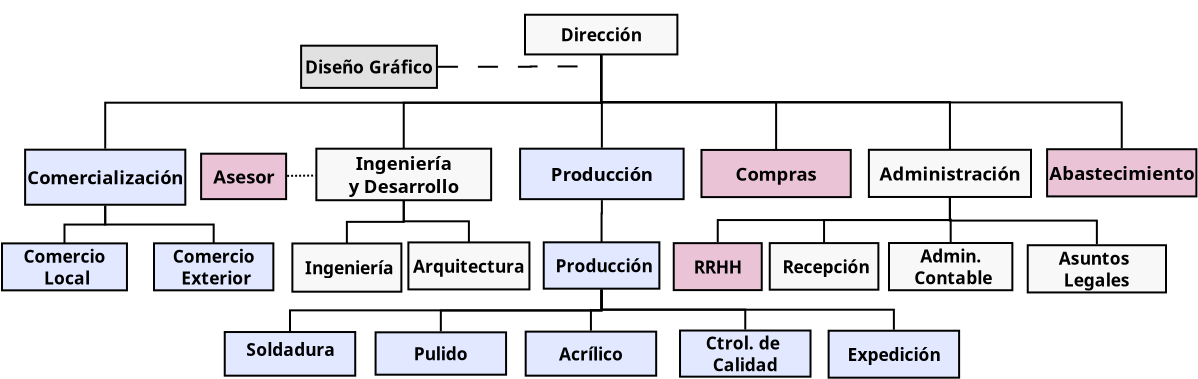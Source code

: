 <?xml version="1.0" encoding="UTF-8"?>
<dia:diagram xmlns:dia="http://www.lysator.liu.se/~alla/dia/">
  <dia:layer name="Fondo" visible="true" active="true">
    <dia:object type="Standard - Box" version="0" id="O0">
      <dia:attribute name="obj_pos">
        <dia:point val="33.4,-28.785"/>
      </dia:attribute>
      <dia:attribute name="obj_bb">
        <dia:rectangle val="33.35,-28.835;41.069,-26.75"/>
      </dia:attribute>
      <dia:attribute name="elem_corner">
        <dia:point val="33.4,-28.785"/>
      </dia:attribute>
      <dia:attribute name="elem_width">
        <dia:real val="7.619"/>
      </dia:attribute>
      <dia:attribute name="elem_height">
        <dia:real val="1.985"/>
      </dia:attribute>
      <dia:attribute name="border_width">
        <dia:real val="0.1"/>
      </dia:attribute>
      <dia:attribute name="inner_color">
        <dia:color val="#f8f8f8"/>
      </dia:attribute>
      <dia:attribute name="show_background">
        <dia:boolean val="true"/>
      </dia:attribute>
    </dia:object>
    <dia:object type="Standard - Text" version="1" id="O1">
      <dia:attribute name="obj_pos">
        <dia:point val="37.209,-27.792"/>
      </dia:attribute>
      <dia:attribute name="obj_bb">
        <dia:rectangle val="37.209,-28.325;37.209,-27.26"/>
      </dia:attribute>
      <dia:attribute name="text">
        <dia:composite type="text">
          <dia:attribute name="string">
            <dia:string>##</dia:string>
          </dia:attribute>
          <dia:attribute name="font">
            <dia:font family="sans" style="80" name="Helvetica-Bold"/>
          </dia:attribute>
          <dia:attribute name="height">
            <dia:real val="1.104"/>
          </dia:attribute>
          <dia:attribute name="pos">
            <dia:point val="37.209,-27.442"/>
          </dia:attribute>
          <dia:attribute name="color">
            <dia:color val="#000000"/>
          </dia:attribute>
          <dia:attribute name="alignment">
            <dia:enum val="1"/>
          </dia:attribute>
        </dia:composite>
      </dia:attribute>
      <dia:attribute name="valign">
        <dia:enum val="2"/>
      </dia:attribute>
      <dia:connections>
        <dia:connection handle="0" to="O0" connection="8"/>
      </dia:connections>
    </dia:object>
    <dia:object type="Standard - Text" version="1" id="O2">
      <dia:attribute name="obj_pos">
        <dia:point val="37.209,-27.792"/>
      </dia:attribute>
      <dia:attribute name="obj_bb">
        <dia:rectangle val="37.209,-28.325;37.209,-27.26"/>
      </dia:attribute>
      <dia:attribute name="text">
        <dia:composite type="text">
          <dia:attribute name="string">
            <dia:string>##</dia:string>
          </dia:attribute>
          <dia:attribute name="font">
            <dia:font family="sans" style="80" name="Helvetica-Bold"/>
          </dia:attribute>
          <dia:attribute name="height">
            <dia:real val="1.104"/>
          </dia:attribute>
          <dia:attribute name="pos">
            <dia:point val="37.209,-27.442"/>
          </dia:attribute>
          <dia:attribute name="color">
            <dia:color val="#000000"/>
          </dia:attribute>
          <dia:attribute name="alignment">
            <dia:enum val="1"/>
          </dia:attribute>
        </dia:composite>
      </dia:attribute>
      <dia:attribute name="valign">
        <dia:enum val="2"/>
      </dia:attribute>
      <dia:connections>
        <dia:connection handle="0" to="O0" connection="8"/>
      </dia:connections>
    </dia:object>
    <dia:object type="Standard - ZigZagLine" version="1" id="O3">
      <dia:attribute name="obj_pos">
        <dia:point val="37.209,-26.8"/>
      </dia:attribute>
      <dia:attribute name="obj_bb">
        <dia:rectangle val="12.361,-26.85;37.259,-22.023"/>
      </dia:attribute>
      <dia:attribute name="orth_points">
        <dia:point val="37.209,-26.8"/>
        <dia:point val="37.209,-24.387"/>
        <dia:point val="12.411,-24.387"/>
        <dia:point val="12.411,-22.073"/>
      </dia:attribute>
      <dia:attribute name="orth_orient">
        <dia:enum val="1"/>
        <dia:enum val="0"/>
        <dia:enum val="1"/>
      </dia:attribute>
      <dia:attribute name="autorouting">
        <dia:boolean val="false"/>
      </dia:attribute>
      <dia:connections>
        <dia:connection handle="0" to="O0" connection="6"/>
        <dia:connection handle="1" to="O64" connection="8"/>
      </dia:connections>
    </dia:object>
    <dia:object type="Standard - ZigZagLine" version="1" id="O4">
      <dia:attribute name="obj_pos">
        <dia:point val="37.209,-26.8"/>
      </dia:attribute>
      <dia:attribute name="obj_bb">
        <dia:rectangle val="27.288,-26.85;37.259,-22.038"/>
      </dia:attribute>
      <dia:attribute name="orth_points">
        <dia:point val="37.209,-26.8"/>
        <dia:point val="37.209,-24.387"/>
        <dia:point val="27.337,-24.387"/>
        <dia:point val="27.337,-22.087"/>
      </dia:attribute>
      <dia:attribute name="orth_orient">
        <dia:enum val="1"/>
        <dia:enum val="0"/>
        <dia:enum val="1"/>
      </dia:attribute>
      <dia:attribute name="autorouting">
        <dia:boolean val="false"/>
      </dia:attribute>
      <dia:connections>
        <dia:connection handle="0" to="O0" connection="6"/>
        <dia:connection handle="1" to="O60" connection="1"/>
      </dia:connections>
    </dia:object>
    <dia:object type="Standard - ZigZagLine" version="1" id="O5">
      <dia:attribute name="obj_pos">
        <dia:point val="37.209,-26.8"/>
      </dia:attribute>
      <dia:attribute name="obj_bb">
        <dia:rectangle val="37.159,-26.85;54.697,-21.983"/>
      </dia:attribute>
      <dia:attribute name="orth_points">
        <dia:point val="37.209,-26.8"/>
        <dia:point val="37.209,-24.416"/>
        <dia:point val="54.647,-24.416"/>
        <dia:point val="54.647,-22.032"/>
      </dia:attribute>
      <dia:attribute name="orth_orient">
        <dia:enum val="1"/>
        <dia:enum val="0"/>
        <dia:enum val="1"/>
      </dia:attribute>
      <dia:attribute name="autorouting">
        <dia:boolean val="true"/>
      </dia:attribute>
      <dia:connections>
        <dia:connection handle="0" to="O0" connection="6"/>
        <dia:connection handle="1" to="O58" connection="1"/>
      </dia:connections>
    </dia:object>
    <dia:object type="Standard - Box" version="0" id="O6">
      <dia:attribute name="obj_pos">
        <dia:point val="45.637,-17.366"/>
      </dia:attribute>
      <dia:attribute name="obj_bb">
        <dia:rectangle val="45.587,-17.416;51.119,-14.988"/>
      </dia:attribute>
      <dia:attribute name="elem_corner">
        <dia:point val="45.637,-17.366"/>
      </dia:attribute>
      <dia:attribute name="elem_width">
        <dia:real val="5.432"/>
      </dia:attribute>
      <dia:attribute name="elem_height">
        <dia:real val="2.329"/>
      </dia:attribute>
      <dia:attribute name="inner_color">
        <dia:color val="#f8f8f8"/>
      </dia:attribute>
      <dia:attribute name="show_background">
        <dia:boolean val="true"/>
      </dia:attribute>
    </dia:object>
    <dia:object type="Standard - Text" version="1" id="O7">
      <dia:attribute name="obj_pos">
        <dia:point val="48.353,-16.202"/>
      </dia:attribute>
      <dia:attribute name="obj_bb">
        <dia:rectangle val="45.979,-16.727;50.727,-15.677"/>
      </dia:attribute>
      <dia:attribute name="text">
        <dia:composite type="text">
          <dia:attribute name="string">
            <dia:string># Recepción#</dia:string>
          </dia:attribute>
          <dia:attribute name="font">
            <dia:font family="sans" style="80" name="Helvetica-Bold"/>
          </dia:attribute>
          <dia:attribute name="height">
            <dia:real val="1.087"/>
          </dia:attribute>
          <dia:attribute name="pos">
            <dia:point val="48.353,-15.857"/>
          </dia:attribute>
          <dia:attribute name="color">
            <dia:color val="#000000"/>
          </dia:attribute>
          <dia:attribute name="alignment">
            <dia:enum val="1"/>
          </dia:attribute>
        </dia:composite>
      </dia:attribute>
      <dia:attribute name="valign">
        <dia:enum val="2"/>
      </dia:attribute>
      <dia:connections>
        <dia:connection handle="0" to="O6" connection="8"/>
      </dia:connections>
    </dia:object>
    <dia:object type="Standard - ZigZagLine" version="1" id="O8">
      <dia:attribute name="obj_pos">
        <dia:point val="54.647,-19.673"/>
      </dia:attribute>
      <dia:attribute name="obj_bb">
        <dia:rectangle val="54.597,-19.723;54.734,-17.372"/>
      </dia:attribute>
      <dia:attribute name="orth_points">
        <dia:point val="54.647,-19.673"/>
        <dia:point val="54.647,-18.547"/>
        <dia:point val="54.684,-18.547"/>
        <dia:point val="54.684,-17.422"/>
      </dia:attribute>
      <dia:attribute name="orth_orient">
        <dia:enum val="1"/>
        <dia:enum val="0"/>
        <dia:enum val="1"/>
      </dia:attribute>
      <dia:attribute name="autorouting">
        <dia:boolean val="true"/>
      </dia:attribute>
      <dia:connections>
        <dia:connection handle="0" to="O58" connection="6"/>
        <dia:connection handle="1" to="O52" connection="8"/>
      </dia:connections>
    </dia:object>
    <dia:object type="Standard - ZigZagLine" version="1" id="O9">
      <dia:attribute name="obj_pos">
        <dia:point val="54.647,-19.673"/>
      </dia:attribute>
      <dia:attribute name="obj_bb">
        <dia:rectangle val="48.303,-19.723;54.697,-17.316"/>
      </dia:attribute>
      <dia:attribute name="orth_points">
        <dia:point val="54.647,-19.673"/>
        <dia:point val="54.647,-18.52"/>
        <dia:point val="48.353,-18.52"/>
        <dia:point val="48.353,-17.366"/>
      </dia:attribute>
      <dia:attribute name="orth_orient">
        <dia:enum val="1"/>
        <dia:enum val="0"/>
        <dia:enum val="1"/>
      </dia:attribute>
      <dia:attribute name="autorouting">
        <dia:boolean val="true"/>
      </dia:attribute>
      <dia:connections>
        <dia:connection handle="0" to="O58" connection="6"/>
        <dia:connection handle="1" to="O6" connection="1"/>
      </dia:connections>
    </dia:object>
    <dia:object type="Standard - ZigZagLine" version="1" id="O10">
      <dia:attribute name="obj_pos">
        <dia:point val="54.647,-19.623"/>
      </dia:attribute>
      <dia:attribute name="obj_bb">
        <dia:rectangle val="42.987,-19.673;54.697,-17.364"/>
      </dia:attribute>
      <dia:attribute name="orth_points">
        <dia:point val="54.647,-19.623"/>
        <dia:point val="54.647,-18.518"/>
        <dia:point val="43.037,-18.518"/>
        <dia:point val="43.037,-17.414"/>
      </dia:attribute>
      <dia:attribute name="orth_orient">
        <dia:enum val="1"/>
        <dia:enum val="0"/>
        <dia:enum val="1"/>
      </dia:attribute>
      <dia:attribute name="autorouting">
        <dia:boolean val="true"/>
      </dia:attribute>
      <dia:connections>
        <dia:connection handle="0" to="O58" connection="8"/>
        <dia:connection handle="1" to="O50" connection="8"/>
      </dia:connections>
    </dia:object>
    <dia:object type="Standard - Box" version="0" id="O11">
      <dia:attribute name="obj_pos">
        <dia:point val="21.769,-17.348"/>
      </dia:attribute>
      <dia:attribute name="obj_bb">
        <dia:rectangle val="21.719,-17.398;27.269,-14.887"/>
      </dia:attribute>
      <dia:attribute name="elem_corner">
        <dia:point val="21.769,-17.348"/>
      </dia:attribute>
      <dia:attribute name="elem_width">
        <dia:real val="5.45"/>
      </dia:attribute>
      <dia:attribute name="elem_height">
        <dia:real val="2.411"/>
      </dia:attribute>
      <dia:attribute name="inner_color">
        <dia:color val="#f8f8f8"/>
      </dia:attribute>
      <dia:attribute name="show_background">
        <dia:boolean val="true"/>
      </dia:attribute>
    </dia:object>
    <dia:object type="Standard - Box" version="0" id="O12">
      <dia:attribute name="obj_pos">
        <dia:point val="34.337,-17.406"/>
      </dia:attribute>
      <dia:attribute name="obj_bb">
        <dia:rectangle val="34.287,-17.456;40.169,-15.037"/>
      </dia:attribute>
      <dia:attribute name="elem_corner">
        <dia:point val="34.337,-17.406"/>
      </dia:attribute>
      <dia:attribute name="elem_width">
        <dia:real val="5.782"/>
      </dia:attribute>
      <dia:attribute name="elem_height">
        <dia:real val="2.318"/>
      </dia:attribute>
      <dia:attribute name="border_width">
        <dia:real val="0.1"/>
      </dia:attribute>
      <dia:attribute name="inner_color">
        <dia:color val="#e1e8ff"/>
      </dia:attribute>
      <dia:attribute name="show_background">
        <dia:boolean val="true"/>
      </dia:attribute>
    </dia:object>
    <dia:object type="Standard - Box" version="0" id="O13">
      <dia:attribute name="obj_pos">
        <dia:point val="27.569,-17.401"/>
      </dia:attribute>
      <dia:attribute name="obj_bb">
        <dia:rectangle val="27.519,-17.451;33.671,-15.001"/>
      </dia:attribute>
      <dia:attribute name="elem_corner">
        <dia:point val="27.569,-17.401"/>
      </dia:attribute>
      <dia:attribute name="elem_width">
        <dia:real val="6.052"/>
      </dia:attribute>
      <dia:attribute name="elem_height">
        <dia:real val="2.35"/>
      </dia:attribute>
      <dia:attribute name="inner_color">
        <dia:color val="#f8f8f8"/>
      </dia:attribute>
      <dia:attribute name="show_background">
        <dia:boolean val="true"/>
      </dia:attribute>
    </dia:object>
    <dia:object type="Standard - ZigZagLine" version="1" id="O14">
      <dia:attribute name="obj_pos">
        <dia:point val="37.243,-19.513"/>
      </dia:attribute>
      <dia:attribute name="obj_bb">
        <dia:rectangle val="37.178,-19.563;37.293,-17.356"/>
      </dia:attribute>
      <dia:attribute name="orth_points">
        <dia:point val="37.243,-19.513"/>
        <dia:point val="37.243,-18.85"/>
        <dia:point val="37.228,-18.85"/>
        <dia:point val="37.228,-17.406"/>
      </dia:attribute>
      <dia:attribute name="orth_orient">
        <dia:enum val="1"/>
        <dia:enum val="0"/>
        <dia:enum val="1"/>
      </dia:attribute>
      <dia:attribute name="autorouting">
        <dia:boolean val="false"/>
      </dia:attribute>
      <dia:connections>
        <dia:connection handle="0" to="O56" connection="8"/>
        <dia:connection handle="1" to="O12" connection="1"/>
      </dia:connections>
    </dia:object>
    <dia:object type="Standard - ZigZagLine" version="1" id="O15">
      <dia:attribute name="obj_pos">
        <dia:point val="27.337,-19.511"/>
      </dia:attribute>
      <dia:attribute name="obj_bb">
        <dia:rectangle val="27.288,-19.561;30.645,-17.351"/>
      </dia:attribute>
      <dia:attribute name="orth_points">
        <dia:point val="27.337,-19.511"/>
        <dia:point val="27.337,-18.456"/>
        <dia:point val="30.595,-18.456"/>
        <dia:point val="30.595,-17.401"/>
      </dia:attribute>
      <dia:attribute name="orth_orient">
        <dia:enum val="1"/>
        <dia:enum val="0"/>
        <dia:enum val="1"/>
      </dia:attribute>
      <dia:attribute name="autorouting">
        <dia:boolean val="true"/>
      </dia:attribute>
      <dia:connections>
        <dia:connection handle="0" to="O60" connection="6"/>
        <dia:connection handle="1" to="O13" connection="1"/>
      </dia:connections>
    </dia:object>
    <dia:object type="Standard - ZigZagLine" version="1" id="O16">
      <dia:attribute name="obj_pos">
        <dia:point val="27.337,-19.511"/>
      </dia:attribute>
      <dia:attribute name="obj_bb">
        <dia:rectangle val="24.444,-19.561;27.387,-17.298"/>
      </dia:attribute>
      <dia:attribute name="orth_points">
        <dia:point val="27.337,-19.511"/>
        <dia:point val="27.337,-18.429"/>
        <dia:point val="24.494,-18.429"/>
        <dia:point val="24.494,-17.348"/>
      </dia:attribute>
      <dia:attribute name="orth_orient">
        <dia:enum val="1"/>
        <dia:enum val="0"/>
        <dia:enum val="1"/>
      </dia:attribute>
      <dia:attribute name="autorouting">
        <dia:boolean val="true"/>
      </dia:attribute>
      <dia:connections>
        <dia:connection handle="0" to="O60" connection="6"/>
        <dia:connection handle="1" to="O11" connection="1"/>
      </dia:connections>
    </dia:object>
    <dia:object type="Standard - Text" version="1" id="O17">
      <dia:attribute name="obj_pos">
        <dia:point val="24.494,-16.143"/>
      </dia:attribute>
      <dia:attribute name="obj_bb">
        <dia:rectangle val="22.096,-16.668;26.891,-15.618"/>
      </dia:attribute>
      <dia:attribute name="text">
        <dia:composite type="text">
          <dia:attribute name="string">
            <dia:string># Ingeniería#</dia:string>
          </dia:attribute>
          <dia:attribute name="font">
            <dia:font family="sans" style="80" name="Helvetica-Bold"/>
          </dia:attribute>
          <dia:attribute name="height">
            <dia:real val="1.087"/>
          </dia:attribute>
          <dia:attribute name="pos">
            <dia:point val="24.494,-15.798"/>
          </dia:attribute>
          <dia:attribute name="color">
            <dia:color val="#000000"/>
          </dia:attribute>
          <dia:attribute name="alignment">
            <dia:enum val="1"/>
          </dia:attribute>
        </dia:composite>
      </dia:attribute>
      <dia:attribute name="valign">
        <dia:enum val="2"/>
      </dia:attribute>
      <dia:connections>
        <dia:connection handle="0" to="O11" connection="8"/>
      </dia:connections>
    </dia:object>
    <dia:object type="Standard - Text" version="1" id="O18">
      <dia:attribute name="obj_pos">
        <dia:point val="37.228,-16.247"/>
      </dia:attribute>
      <dia:attribute name="obj_bb">
        <dia:rectangle val="34.665,-16.772;39.79,-15.722"/>
      </dia:attribute>
      <dia:attribute name="text">
        <dia:composite type="text">
          <dia:attribute name="string">
            <dia:string># Producción#</dia:string>
          </dia:attribute>
          <dia:attribute name="font">
            <dia:font family="sans" style="80" name="Helvetica-Bold"/>
          </dia:attribute>
          <dia:attribute name="height">
            <dia:real val="1.087"/>
          </dia:attribute>
          <dia:attribute name="pos">
            <dia:point val="37.228,-15.902"/>
          </dia:attribute>
          <dia:attribute name="color">
            <dia:color val="#000000"/>
          </dia:attribute>
          <dia:attribute name="alignment">
            <dia:enum val="1"/>
          </dia:attribute>
        </dia:composite>
      </dia:attribute>
      <dia:attribute name="valign">
        <dia:enum val="2"/>
      </dia:attribute>
      <dia:connections>
        <dia:connection handle="0" to="O12" connection="8"/>
      </dia:connections>
    </dia:object>
    <dia:object type="Standard - Text" version="1" id="O19">
      <dia:attribute name="obj_pos">
        <dia:point val="30.595,-16.226"/>
      </dia:attribute>
      <dia:attribute name="obj_bb">
        <dia:rectangle val="27.846,-16.751;33.343,-15.701"/>
      </dia:attribute>
      <dia:attribute name="text">
        <dia:composite type="text">
          <dia:attribute name="string">
            <dia:string>#Arquitectura#</dia:string>
          </dia:attribute>
          <dia:attribute name="font">
            <dia:font family="sans" style="80" name="Helvetica-Bold"/>
          </dia:attribute>
          <dia:attribute name="height">
            <dia:real val="1.087"/>
          </dia:attribute>
          <dia:attribute name="pos">
            <dia:point val="30.595,-15.881"/>
          </dia:attribute>
          <dia:attribute name="color">
            <dia:color val="#000000"/>
          </dia:attribute>
          <dia:attribute name="alignment">
            <dia:enum val="1"/>
          </dia:attribute>
        </dia:composite>
      </dia:attribute>
      <dia:attribute name="valign">
        <dia:enum val="2"/>
      </dia:attribute>
      <dia:connections>
        <dia:connection handle="0" to="O13" connection="8"/>
      </dia:connections>
    </dia:object>
    <dia:object type="Standard - Box" version="0" id="O20">
      <dia:attribute name="obj_pos">
        <dia:point val="22.206,-27.238"/>
      </dia:attribute>
      <dia:attribute name="obj_bb">
        <dia:rectangle val="22.157,-27.288;29.047,-25.078"/>
      </dia:attribute>
      <dia:attribute name="elem_corner">
        <dia:point val="22.206,-27.238"/>
      </dia:attribute>
      <dia:attribute name="elem_width">
        <dia:real val="6.791"/>
      </dia:attribute>
      <dia:attribute name="elem_height">
        <dia:real val="2.11"/>
      </dia:attribute>
      <dia:attribute name="border_width">
        <dia:real val="0.1"/>
      </dia:attribute>
      <dia:attribute name="inner_color">
        <dia:color val="#e1e1e1"/>
      </dia:attribute>
      <dia:attribute name="show_background">
        <dia:boolean val="true"/>
      </dia:attribute>
    </dia:object>
    <dia:object type="Standard - Text" version="1" id="O21">
      <dia:attribute name="obj_pos">
        <dia:point val="37.209,-27.792"/>
      </dia:attribute>
      <dia:attribute name="obj_bb">
        <dia:rectangle val="35.162,-29.404;39.257,-26.181"/>
      </dia:attribute>
      <dia:attribute name="text">
        <dia:composite type="text">
          <dia:attribute name="string">
            <dia:string>#
Dirección
#</dia:string>
          </dia:attribute>
          <dia:attribute name="font">
            <dia:font family="sans" style="80" name="Helvetica-Bold"/>
          </dia:attribute>
          <dia:attribute name="height">
            <dia:real val="1.087"/>
          </dia:attribute>
          <dia:attribute name="pos">
            <dia:point val="37.209,-28.534"/>
          </dia:attribute>
          <dia:attribute name="color">
            <dia:color val="#000000"/>
          </dia:attribute>
          <dia:attribute name="alignment">
            <dia:enum val="1"/>
          </dia:attribute>
        </dia:composite>
      </dia:attribute>
      <dia:attribute name="valign">
        <dia:enum val="2"/>
      </dia:attribute>
      <dia:connections>
        <dia:connection handle="0" to="O0" connection="8"/>
      </dia:connections>
    </dia:object>
    <dia:object type="Standard - Text" version="1" id="O22">
      <dia:attribute name="obj_pos">
        <dia:point val="25.602,-26.183"/>
      </dia:attribute>
      <dia:attribute name="obj_bb">
        <dia:rectangle val="22.414,-26.707;28.789,-25.657"/>
      </dia:attribute>
      <dia:attribute name="text">
        <dia:composite type="text">
          <dia:attribute name="string">
            <dia:string>#Diseño Gráfico#</dia:string>
          </dia:attribute>
          <dia:attribute name="font">
            <dia:font family="sans" style="80" name="Helvetica-Bold"/>
          </dia:attribute>
          <dia:attribute name="height">
            <dia:real val="1.087"/>
          </dia:attribute>
          <dia:attribute name="pos">
            <dia:point val="25.602,-25.837"/>
          </dia:attribute>
          <dia:attribute name="color">
            <dia:color val="#000000"/>
          </dia:attribute>
          <dia:attribute name="alignment">
            <dia:enum val="1"/>
          </dia:attribute>
        </dia:composite>
      </dia:attribute>
      <dia:attribute name="valign">
        <dia:enum val="2"/>
      </dia:attribute>
      <dia:connections>
        <dia:connection handle="0" to="O20" connection="8"/>
      </dia:connections>
    </dia:object>
    <dia:object type="Standard - ZigZagLine" version="1" id="O23">
      <dia:attribute name="obj_pos">
        <dia:point val="29.047,-26.183"/>
      </dia:attribute>
      <dia:attribute name="obj_bb">
        <dia:rectangle val="28.997,-26.25;36.806,-26.133"/>
      </dia:attribute>
      <dia:attribute name="orth_points">
        <dia:point val="29.047,-26.183"/>
        <dia:point val="33.687,-26.183"/>
        <dia:point val="33.687,-26.2"/>
        <dia:point val="36.756,-26.2"/>
      </dia:attribute>
      <dia:attribute name="orth_orient">
        <dia:enum val="0"/>
        <dia:enum val="1"/>
        <dia:enum val="0"/>
      </dia:attribute>
      <dia:attribute name="autorouting">
        <dia:boolean val="false"/>
      </dia:attribute>
      <dia:attribute name="line_style">
        <dia:enum val="1"/>
      </dia:attribute>
      <dia:connections>
        <dia:connection handle="0" to="O20" connection="8"/>
      </dia:connections>
    </dia:object>
    <dia:object type="Standard - Box" version="0" id="O24">
      <dia:attribute name="obj_pos">
        <dia:point val="14.85,-17.355"/>
      </dia:attribute>
      <dia:attribute name="obj_bb">
        <dia:rectangle val="14.8,-17.405;20.869,-14.955"/>
      </dia:attribute>
      <dia:attribute name="elem_corner">
        <dia:point val="14.85,-17.355"/>
      </dia:attribute>
      <dia:attribute name="elem_width">
        <dia:real val="5.968"/>
      </dia:attribute>
      <dia:attribute name="elem_height">
        <dia:real val="2.35"/>
      </dia:attribute>
      <dia:attribute name="border_width">
        <dia:real val="0.1"/>
      </dia:attribute>
      <dia:attribute name="inner_color">
        <dia:color val="#e1e8ff"/>
      </dia:attribute>
      <dia:attribute name="show_background">
        <dia:boolean val="true"/>
      </dia:attribute>
    </dia:object>
    <dia:object type="Standard - Text" version="1" id="O25">
      <dia:attribute name="obj_pos">
        <dia:point val="17.834,-16.18"/>
      </dia:attribute>
      <dia:attribute name="obj_bb">
        <dia:rectangle val="15.783,-17.248;19.886,-15.112"/>
      </dia:attribute>
      <dia:attribute name="text">
        <dia:composite type="text">
          <dia:attribute name="string">
            <dia:string>#Comercio
 Exterior#</dia:string>
          </dia:attribute>
          <dia:attribute name="font">
            <dia:font family="sans" style="80" name="Helvetica-Bold"/>
          </dia:attribute>
          <dia:attribute name="height">
            <dia:real val="1.087"/>
          </dia:attribute>
          <dia:attribute name="pos">
            <dia:point val="17.834,-16.378"/>
          </dia:attribute>
          <dia:attribute name="color">
            <dia:color val="#000000"/>
          </dia:attribute>
          <dia:attribute name="alignment">
            <dia:enum val="1"/>
          </dia:attribute>
        </dia:composite>
      </dia:attribute>
      <dia:attribute name="valign">
        <dia:enum val="2"/>
      </dia:attribute>
      <dia:connections>
        <dia:connection handle="0" to="O24" connection="8"/>
      </dia:connections>
    </dia:object>
    <dia:object type="Standard - ZigZagLine" version="1" id="O26">
      <dia:attribute name="obj_pos">
        <dia:point val="12.411,-19.235"/>
      </dia:attribute>
      <dia:attribute name="obj_bb">
        <dia:rectangle val="12.361,-19.285;17.884,-17.305"/>
      </dia:attribute>
      <dia:attribute name="orth_points">
        <dia:point val="12.411,-19.235"/>
        <dia:point val="12.411,-18.295"/>
        <dia:point val="17.834,-18.295"/>
        <dia:point val="17.834,-17.355"/>
      </dia:attribute>
      <dia:attribute name="orth_orient">
        <dia:enum val="1"/>
        <dia:enum val="0"/>
        <dia:enum val="1"/>
      </dia:attribute>
      <dia:attribute name="autorouting">
        <dia:boolean val="true"/>
      </dia:attribute>
      <dia:connections>
        <dia:connection handle="0" to="O64" connection="8"/>
        <dia:connection handle="1" to="O24" connection="1"/>
      </dia:connections>
    </dia:object>
    <dia:object type="Standard - ZigZagLine" version="1" id="O27">
      <dia:attribute name="obj_pos">
        <dia:point val="12.411,-19.235"/>
      </dia:attribute>
      <dia:attribute name="obj_bb">
        <dia:rectangle val="10.324,-19.285;12.461,-17.302"/>
      </dia:attribute>
      <dia:attribute name="orth_points">
        <dia:point val="12.411,-19.235"/>
        <dia:point val="12.411,-18.294"/>
        <dia:point val="10.374,-18.294"/>
        <dia:point val="10.374,-17.352"/>
      </dia:attribute>
      <dia:attribute name="orth_orient">
        <dia:enum val="1"/>
        <dia:enum val="0"/>
        <dia:enum val="1"/>
      </dia:attribute>
      <dia:attribute name="autorouting">
        <dia:boolean val="true"/>
      </dia:attribute>
      <dia:connections>
        <dia:connection handle="0" to="O64" connection="8"/>
        <dia:connection handle="1" to="O62" connection="1"/>
      </dia:connections>
    </dia:object>
    <dia:object type="Standard - ZigZagLine" version="1" id="O28">
      <dia:attribute name="obj_pos">
        <dia:point val="37.243,-22.138"/>
      </dia:attribute>
      <dia:attribute name="obj_bb">
        <dia:rectangle val="37.159,-26.8;37.293,-22.088"/>
      </dia:attribute>
      <dia:attribute name="orth_points">
        <dia:point val="37.243,-22.138"/>
        <dia:point val="37.243,-24.375"/>
        <dia:point val="37.209,-24.375"/>
        <dia:point val="37.209,-26.75"/>
      </dia:attribute>
      <dia:attribute name="orth_orient">
        <dia:enum val="1"/>
        <dia:enum val="0"/>
        <dia:enum val="1"/>
      </dia:attribute>
      <dia:attribute name="autorouting">
        <dia:boolean val="false"/>
      </dia:attribute>
      <dia:connections>
        <dia:connection handle="0" to="O56" connection="8"/>
        <dia:connection handle="1" to="O0" connection="8"/>
      </dia:connections>
    </dia:object>
    <dia:object type="Standard - Box" version="0" id="O29">
      <dia:attribute name="obj_pos">
        <dia:point val="41.151,-12.995"/>
      </dia:attribute>
      <dia:attribute name="obj_bb">
        <dia:rectangle val="41.102,-13.045;47.727,-10.637"/>
      </dia:attribute>
      <dia:attribute name="elem_corner">
        <dia:point val="41.151,-12.995"/>
      </dia:attribute>
      <dia:attribute name="elem_width">
        <dia:real val="6.525"/>
      </dia:attribute>
      <dia:attribute name="elem_height">
        <dia:real val="2.307"/>
      </dia:attribute>
      <dia:attribute name="border_width">
        <dia:real val="0.1"/>
      </dia:attribute>
      <dia:attribute name="inner_color">
        <dia:color val="#e1e8ff"/>
      </dia:attribute>
      <dia:attribute name="show_background">
        <dia:boolean val="true"/>
      </dia:attribute>
    </dia:object>
    <dia:object type="Standard - Text" version="1" id="O30">
      <dia:attribute name="obj_pos">
        <dia:point val="44.414,-11.841"/>
      </dia:attribute>
      <dia:attribute name="obj_bb">
        <dia:rectangle val="42.43,-12.909;46.398,-10.773"/>
      </dia:attribute>
      <dia:attribute name="text">
        <dia:composite type="text">
          <dia:attribute name="string">
            <dia:string>#Ctrol. de 
Calidad#</dia:string>
          </dia:attribute>
          <dia:attribute name="font">
            <dia:font family="sans" style="80" name="Helvetica-Bold"/>
          </dia:attribute>
          <dia:attribute name="height">
            <dia:real val="1.087"/>
          </dia:attribute>
          <dia:attribute name="pos">
            <dia:point val="44.414,-12.04"/>
          </dia:attribute>
          <dia:attribute name="color">
            <dia:color val="#000000"/>
          </dia:attribute>
          <dia:attribute name="alignment">
            <dia:enum val="1"/>
          </dia:attribute>
        </dia:composite>
      </dia:attribute>
      <dia:attribute name="valign">
        <dia:enum val="2"/>
      </dia:attribute>
      <dia:connections>
        <dia:connection handle="0" to="O29" connection="8"/>
      </dia:connections>
    </dia:object>
    <dia:object type="Standard - Box" version="0" id="O31">
      <dia:attribute name="obj_pos">
        <dia:point val="18.387,-12.92"/>
      </dia:attribute>
      <dia:attribute name="obj_bb">
        <dia:rectangle val="18.337,-12.97;24.962,-10.688"/>
      </dia:attribute>
      <dia:attribute name="elem_corner">
        <dia:point val="18.387,-12.92"/>
      </dia:attribute>
      <dia:attribute name="elem_width">
        <dia:real val="6.525"/>
      </dia:attribute>
      <dia:attribute name="elem_height">
        <dia:real val="2.182"/>
      </dia:attribute>
      <dia:attribute name="border_width">
        <dia:real val="0.1"/>
      </dia:attribute>
      <dia:attribute name="inner_color">
        <dia:color val="#e1e8ff"/>
      </dia:attribute>
      <dia:attribute name="show_background">
        <dia:boolean val="true"/>
      </dia:attribute>
    </dia:object>
    <dia:object type="Standard - Text" version="1" id="O32">
      <dia:attribute name="obj_pos">
        <dia:point val="21.681,-12.065"/>
      </dia:attribute>
      <dia:attribute name="obj_bb">
        <dia:rectangle val="19.471,-12.59;23.891,-11.54"/>
      </dia:attribute>
      <dia:attribute name="text">
        <dia:composite type="text">
          <dia:attribute name="string">
            <dia:string>#Soldadura#</dia:string>
          </dia:attribute>
          <dia:attribute name="font">
            <dia:font family="sans" style="80" name="Helvetica-Bold"/>
          </dia:attribute>
          <dia:attribute name="height">
            <dia:real val="1.087"/>
          </dia:attribute>
          <dia:attribute name="pos">
            <dia:point val="21.681,-11.72"/>
          </dia:attribute>
          <dia:attribute name="color">
            <dia:color val="#000000"/>
          </dia:attribute>
          <dia:attribute name="alignment">
            <dia:enum val="1"/>
          </dia:attribute>
        </dia:composite>
      </dia:attribute>
      <dia:attribute name="valign">
        <dia:enum val="2"/>
      </dia:attribute>
    </dia:object>
    <dia:object type="Standard - Box" version="0" id="O33">
      <dia:attribute name="obj_pos">
        <dia:point val="33.434,-12.94"/>
      </dia:attribute>
      <dia:attribute name="obj_bb">
        <dia:rectangle val="33.384,-12.99;40.009,-10.688"/>
      </dia:attribute>
      <dia:attribute name="elem_corner">
        <dia:point val="33.434,-12.94"/>
      </dia:attribute>
      <dia:attribute name="elem_width">
        <dia:real val="6.525"/>
      </dia:attribute>
      <dia:attribute name="elem_height">
        <dia:real val="2.202"/>
      </dia:attribute>
      <dia:attribute name="border_width">
        <dia:real val="0.1"/>
      </dia:attribute>
      <dia:attribute name="inner_color">
        <dia:color val="#e1e8ff"/>
      </dia:attribute>
      <dia:attribute name="show_background">
        <dia:boolean val="true"/>
      </dia:attribute>
    </dia:object>
    <dia:object type="Standard - Text" version="1" id="O34">
      <dia:attribute name="obj_pos">
        <dia:point val="36.697,-11.839"/>
      </dia:attribute>
      <dia:attribute name="obj_bb">
        <dia:rectangle val="35.088,-12.364;38.305,-11.314"/>
      </dia:attribute>
      <dia:attribute name="text">
        <dia:composite type="text">
          <dia:attribute name="string">
            <dia:string>#Acrílico#</dia:string>
          </dia:attribute>
          <dia:attribute name="font">
            <dia:font family="sans" style="80" name="Helvetica-Bold"/>
          </dia:attribute>
          <dia:attribute name="height">
            <dia:real val="1.087"/>
          </dia:attribute>
          <dia:attribute name="pos">
            <dia:point val="36.697,-11.494"/>
          </dia:attribute>
          <dia:attribute name="color">
            <dia:color val="#000000"/>
          </dia:attribute>
          <dia:attribute name="alignment">
            <dia:enum val="1"/>
          </dia:attribute>
        </dia:composite>
      </dia:attribute>
      <dia:attribute name="valign">
        <dia:enum val="2"/>
      </dia:attribute>
      <dia:connections>
        <dia:connection handle="0" to="O33" connection="8"/>
      </dia:connections>
    </dia:object>
    <dia:object type="Standard - Box" version="0" id="O35">
      <dia:attribute name="obj_pos">
        <dia:point val="48.581,-12.985"/>
      </dia:attribute>
      <dia:attribute name="obj_bb">
        <dia:rectangle val="48.532,-13.035;55.157,-10.588"/>
      </dia:attribute>
      <dia:attribute name="elem_corner">
        <dia:point val="48.581,-12.985"/>
      </dia:attribute>
      <dia:attribute name="elem_width">
        <dia:real val="6.525"/>
      </dia:attribute>
      <dia:attribute name="elem_height">
        <dia:real val="2.347"/>
      </dia:attribute>
      <dia:attribute name="border_width">
        <dia:real val="0.1"/>
      </dia:attribute>
      <dia:attribute name="inner_color">
        <dia:color val="#e1e8ff"/>
      </dia:attribute>
      <dia:attribute name="show_background">
        <dia:boolean val="true"/>
      </dia:attribute>
    </dia:object>
    <dia:object type="Standard - Text" version="1" id="O36">
      <dia:attribute name="obj_pos">
        <dia:point val="51.844,-11.811"/>
      </dia:attribute>
      <dia:attribute name="obj_bb">
        <dia:rectangle val="49.468,-12.336;54.22,-11.286"/>
      </dia:attribute>
      <dia:attribute name="text">
        <dia:composite type="text">
          <dia:attribute name="string">
            <dia:string>#Expedición#</dia:string>
          </dia:attribute>
          <dia:attribute name="font">
            <dia:font family="sans" style="80" name="Helvetica-Bold"/>
          </dia:attribute>
          <dia:attribute name="height">
            <dia:real val="1.087"/>
          </dia:attribute>
          <dia:attribute name="pos">
            <dia:point val="51.844,-11.466"/>
          </dia:attribute>
          <dia:attribute name="color">
            <dia:color val="#000000"/>
          </dia:attribute>
          <dia:attribute name="alignment">
            <dia:enum val="1"/>
          </dia:attribute>
        </dia:composite>
      </dia:attribute>
      <dia:attribute name="valign">
        <dia:enum val="2"/>
      </dia:attribute>
      <dia:connections>
        <dia:connection handle="0" to="O35" connection="8"/>
      </dia:connections>
    </dia:object>
    <dia:object type="Standard - Box" version="0" id="O37">
      <dia:attribute name="obj_pos">
        <dia:point val="25.929,-12.905"/>
      </dia:attribute>
      <dia:attribute name="obj_bb">
        <dia:rectangle val="25.879,-12.955;32.504,-10.738"/>
      </dia:attribute>
      <dia:attribute name="elem_corner">
        <dia:point val="25.929,-12.905"/>
      </dia:attribute>
      <dia:attribute name="elem_width">
        <dia:real val="6.525"/>
      </dia:attribute>
      <dia:attribute name="elem_height">
        <dia:real val="2.118"/>
      </dia:attribute>
      <dia:attribute name="border_width">
        <dia:real val="0.1"/>
      </dia:attribute>
      <dia:attribute name="inner_color">
        <dia:color val="#e1e8ff"/>
      </dia:attribute>
      <dia:attribute name="show_background">
        <dia:boolean val="true"/>
      </dia:attribute>
    </dia:object>
    <dia:object type="Standard - Text" version="1" id="O38">
      <dia:attribute name="obj_pos">
        <dia:point val="29.192,-11.846"/>
      </dia:attribute>
      <dia:attribute name="obj_bb">
        <dia:rectangle val="27.822,-12.371;30.561,-11.321"/>
      </dia:attribute>
      <dia:attribute name="text">
        <dia:composite type="text">
          <dia:attribute name="string">
            <dia:string>#Pulido#</dia:string>
          </dia:attribute>
          <dia:attribute name="font">
            <dia:font family="sans" style="80" name="Helvetica-Bold"/>
          </dia:attribute>
          <dia:attribute name="height">
            <dia:real val="1.087"/>
          </dia:attribute>
          <dia:attribute name="pos">
            <dia:point val="29.192,-11.501"/>
          </dia:attribute>
          <dia:attribute name="color">
            <dia:color val="#000000"/>
          </dia:attribute>
          <dia:attribute name="alignment">
            <dia:enum val="1"/>
          </dia:attribute>
        </dia:composite>
      </dia:attribute>
      <dia:attribute name="valign">
        <dia:enum val="2"/>
      </dia:attribute>
      <dia:connections>
        <dia:connection handle="0" to="O37" connection="8"/>
      </dia:connections>
    </dia:object>
    <dia:object type="Standard - ZigZagLine" version="1" id="O39">
      <dia:attribute name="obj_pos">
        <dia:point val="36.697,-12.99"/>
      </dia:attribute>
      <dia:attribute name="obj_bb">
        <dia:rectangle val="36.647,-15.087;37.278,-12.94"/>
      </dia:attribute>
      <dia:attribute name="orth_points">
        <dia:point val="36.697,-12.99"/>
        <dia:point val="36.697,-14.014"/>
        <dia:point val="37.228,-14.014"/>
        <dia:point val="37.228,-15.037"/>
      </dia:attribute>
      <dia:attribute name="orth_orient">
        <dia:enum val="1"/>
        <dia:enum val="0"/>
        <dia:enum val="1"/>
      </dia:attribute>
      <dia:attribute name="autorouting">
        <dia:boolean val="true"/>
      </dia:attribute>
      <dia:connections>
        <dia:connection handle="0" to="O33" connection="8"/>
        <dia:connection handle="1" to="O12" connection="8"/>
      </dia:connections>
    </dia:object>
    <dia:object type="Standard - ZigZagLine" version="1" id="O40">
      <dia:attribute name="obj_pos">
        <dia:point val="29.192,-12.955"/>
      </dia:attribute>
      <dia:attribute name="obj_bb">
        <dia:rectangle val="29.142,-15.087;37.278,-12.905"/>
      </dia:attribute>
      <dia:attribute name="orth_points">
        <dia:point val="29.192,-12.955"/>
        <dia:point val="29.192,-13.996"/>
        <dia:point val="37.228,-13.996"/>
        <dia:point val="37.228,-15.037"/>
      </dia:attribute>
      <dia:attribute name="orth_orient">
        <dia:enum val="1"/>
        <dia:enum val="0"/>
        <dia:enum val="1"/>
      </dia:attribute>
      <dia:attribute name="autorouting">
        <dia:boolean val="true"/>
      </dia:attribute>
      <dia:connections>
        <dia:connection handle="0" to="O37" connection="8"/>
        <dia:connection handle="1" to="O12" connection="8"/>
      </dia:connections>
    </dia:object>
    <dia:object type="Standard - ZigZagLine" version="1" id="O41">
      <dia:attribute name="obj_pos">
        <dia:point val="21.649,-12.97"/>
      </dia:attribute>
      <dia:attribute name="obj_bb">
        <dia:rectangle val="21.599,-15.087;37.278,-12.92"/>
      </dia:attribute>
      <dia:attribute name="orth_points">
        <dia:point val="21.649,-12.97"/>
        <dia:point val="21.649,-14.004"/>
        <dia:point val="37.228,-14.004"/>
        <dia:point val="37.228,-15.037"/>
      </dia:attribute>
      <dia:attribute name="orth_orient">
        <dia:enum val="1"/>
        <dia:enum val="0"/>
        <dia:enum val="1"/>
      </dia:attribute>
      <dia:attribute name="autorouting">
        <dia:boolean val="true"/>
      </dia:attribute>
      <dia:connections>
        <dia:connection handle="0" to="O31" connection="8"/>
        <dia:connection handle="1" to="O12" connection="8"/>
      </dia:connections>
    </dia:object>
    <dia:object type="Standard - ZigZagLine" version="1" id="O42">
      <dia:attribute name="obj_pos">
        <dia:point val="44.414,-13.045"/>
      </dia:attribute>
      <dia:attribute name="obj_bb">
        <dia:rectangle val="37.178,-15.087;44.464,-12.995"/>
      </dia:attribute>
      <dia:attribute name="orth_points">
        <dia:point val="44.414,-13.045"/>
        <dia:point val="44.414,-14.041"/>
        <dia:point val="37.228,-14.041"/>
        <dia:point val="37.228,-15.037"/>
      </dia:attribute>
      <dia:attribute name="orth_orient">
        <dia:enum val="1"/>
        <dia:enum val="0"/>
        <dia:enum val="1"/>
      </dia:attribute>
      <dia:attribute name="autorouting">
        <dia:boolean val="true"/>
      </dia:attribute>
      <dia:connections>
        <dia:connection handle="0" to="O29" connection="8"/>
        <dia:connection handle="1" to="O12" connection="8"/>
      </dia:connections>
    </dia:object>
    <dia:object type="Standard - ZigZagLine" version="1" id="O43">
      <dia:attribute name="obj_pos">
        <dia:point val="51.844,-13.035"/>
      </dia:attribute>
      <dia:attribute name="obj_bb">
        <dia:rectangle val="37.178,-15.087;51.894,-12.985"/>
      </dia:attribute>
      <dia:attribute name="orth_points">
        <dia:point val="51.844,-13.035"/>
        <dia:point val="51.844,-14.036"/>
        <dia:point val="37.228,-14.036"/>
        <dia:point val="37.228,-15.037"/>
      </dia:attribute>
      <dia:attribute name="orth_orient">
        <dia:enum val="1"/>
        <dia:enum val="0"/>
        <dia:enum val="1"/>
      </dia:attribute>
      <dia:attribute name="autorouting">
        <dia:boolean val="true"/>
      </dia:attribute>
      <dia:connections>
        <dia:connection handle="0" to="O35" connection="8"/>
        <dia:connection handle="1" to="O12" connection="8"/>
      </dia:connections>
    </dia:object>
    <dia:object type="Standard - Box" version="0" id="O44">
      <dia:attribute name="obj_pos">
        <dia:point val="17.206,-21.837"/>
      </dia:attribute>
      <dia:attribute name="obj_bb">
        <dia:rectangle val="17.157,-21.887;21.506,-19.516"/>
      </dia:attribute>
      <dia:attribute name="elem_corner">
        <dia:point val="17.206,-21.837"/>
      </dia:attribute>
      <dia:attribute name="elem_width">
        <dia:real val="4.25"/>
      </dia:attribute>
      <dia:attribute name="elem_height">
        <dia:real val="2.272"/>
      </dia:attribute>
      <dia:attribute name="border_width">
        <dia:real val="0.1"/>
      </dia:attribute>
      <dia:attribute name="inner_color">
        <dia:color val="#eac4d6"/>
      </dia:attribute>
      <dia:attribute name="show_background">
        <dia:boolean val="true"/>
      </dia:attribute>
    </dia:object>
    <dia:object type="Standard - Text" version="1" id="O45">
      <dia:attribute name="obj_pos">
        <dia:point val="19.331,-20.702"/>
      </dia:attribute>
      <dia:attribute name="obj_bb">
        <dia:rectangle val="17.785,-21.257;20.878,-20.147"/>
      </dia:attribute>
      <dia:attribute name="text">
        <dia:composite type="text">
          <dia:attribute name="string">
            <dia:string>#Asesor#</dia:string>
          </dia:attribute>
          <dia:attribute name="font">
            <dia:font family="sans" style="80" name="Helvetica-Bold"/>
          </dia:attribute>
          <dia:attribute name="height">
            <dia:real val="1.15"/>
          </dia:attribute>
          <dia:attribute name="pos">
            <dia:point val="19.331,-20.337"/>
          </dia:attribute>
          <dia:attribute name="color">
            <dia:color val="#000000"/>
          </dia:attribute>
          <dia:attribute name="alignment">
            <dia:enum val="1"/>
          </dia:attribute>
        </dia:composite>
      </dia:attribute>
      <dia:attribute name="valign">
        <dia:enum val="2"/>
      </dia:attribute>
      <dia:connections>
        <dia:connection handle="0" to="O44" connection="8"/>
      </dia:connections>
    </dia:object>
    <dia:object type="Standard - Box" version="0" id="O46">
      <dia:attribute name="obj_pos">
        <dia:point val="42.224,-22.025"/>
      </dia:attribute>
      <dia:attribute name="obj_bb">
        <dia:rectangle val="42.173,-22.075;49.737,-19.616"/>
      </dia:attribute>
      <dia:attribute name="elem_corner">
        <dia:point val="42.224,-22.025"/>
      </dia:attribute>
      <dia:attribute name="elem_width">
        <dia:real val="7.464"/>
      </dia:attribute>
      <dia:attribute name="elem_height">
        <dia:real val="2.359"/>
      </dia:attribute>
      <dia:attribute name="border_width">
        <dia:real val="0.1"/>
      </dia:attribute>
      <dia:attribute name="inner_color">
        <dia:color val="#eac4d6"/>
      </dia:attribute>
      <dia:attribute name="show_background">
        <dia:boolean val="true"/>
      </dia:attribute>
    </dia:object>
    <dia:object type="Standard - Text" version="1" id="O47">
      <dia:attribute name="obj_pos">
        <dia:point val="45.955,-20.845"/>
      </dia:attribute>
      <dia:attribute name="obj_bb">
        <dia:rectangle val="43.924,-21.4;47.986,-20.29"/>
      </dia:attribute>
      <dia:attribute name="text">
        <dia:composite type="text">
          <dia:attribute name="string">
            <dia:string>#Compras#</dia:string>
          </dia:attribute>
          <dia:attribute name="font">
            <dia:font family="sans" style="80" name="Helvetica-Bold"/>
          </dia:attribute>
          <dia:attribute name="height">
            <dia:real val="1.15"/>
          </dia:attribute>
          <dia:attribute name="pos">
            <dia:point val="45.955,-20.48"/>
          </dia:attribute>
          <dia:attribute name="color">
            <dia:color val="#000000"/>
          </dia:attribute>
          <dia:attribute name="alignment">
            <dia:enum val="1"/>
          </dia:attribute>
        </dia:composite>
      </dia:attribute>
      <dia:attribute name="valign">
        <dia:enum val="2"/>
      </dia:attribute>
      <dia:connections>
        <dia:connection handle="0" to="O46" connection="8"/>
      </dia:connections>
    </dia:object>
    <dia:object type="Standard - ZigZagLine" version="1" id="O48">
      <dia:attribute name="obj_pos">
        <dia:point val="37.209,-26.8"/>
      </dia:attribute>
      <dia:attribute name="obj_bb">
        <dia:rectangle val="37.159,-26.85;46.005,-21.975"/>
      </dia:attribute>
      <dia:attribute name="orth_points">
        <dia:point val="37.209,-26.8"/>
        <dia:point val="37.209,-24.412"/>
        <dia:point val="45.955,-24.412"/>
        <dia:point val="45.955,-22.025"/>
      </dia:attribute>
      <dia:attribute name="orth_orient">
        <dia:enum val="1"/>
        <dia:enum val="0"/>
        <dia:enum val="1"/>
      </dia:attribute>
      <dia:attribute name="autorouting">
        <dia:boolean val="true"/>
      </dia:attribute>
      <dia:connections>
        <dia:connection handle="0" to="O0" connection="6"/>
        <dia:connection handle="1" to="O46" connection="1"/>
      </dia:connections>
    </dia:object>
    <dia:object type="Standard - ZigZagLine" version="1" id="O49">
      <dia:attribute name="obj_pos">
        <dia:point val="54.647,-19.673"/>
      </dia:attribute>
      <dia:attribute name="obj_bb">
        <dia:rectangle val="54.597,-19.723;62.044,-17.26"/>
      </dia:attribute>
      <dia:attribute name="orth_points">
        <dia:point val="54.647,-19.673"/>
        <dia:point val="54.647,-18.492"/>
        <dia:point val="61.993,-18.492"/>
        <dia:point val="61.993,-17.31"/>
      </dia:attribute>
      <dia:attribute name="orth_orient">
        <dia:enum val="1"/>
        <dia:enum val="0"/>
        <dia:enum val="1"/>
      </dia:attribute>
      <dia:attribute name="autorouting">
        <dia:boolean val="true"/>
      </dia:attribute>
      <dia:connections>
        <dia:connection handle="0" to="O58" connection="6"/>
        <dia:connection handle="1" to="O54" connection="8"/>
      </dia:connections>
    </dia:object>
    <dia:object type="Standard - Box" version="0" id="O50">
      <dia:attribute name="obj_pos">
        <dia:point val="40.837,-17.364"/>
      </dia:attribute>
      <dia:attribute name="obj_bb">
        <dia:rectangle val="40.787,-17.414;45.287,-14.966"/>
      </dia:attribute>
      <dia:attribute name="elem_corner">
        <dia:point val="40.837,-17.364"/>
      </dia:attribute>
      <dia:attribute name="elem_width">
        <dia:real val="4.4"/>
      </dia:attribute>
      <dia:attribute name="elem_height">
        <dia:real val="2.348"/>
      </dia:attribute>
      <dia:attribute name="border_width">
        <dia:real val="0.1"/>
      </dia:attribute>
      <dia:attribute name="inner_color">
        <dia:color val="#eac4d6"/>
      </dia:attribute>
      <dia:attribute name="show_background">
        <dia:boolean val="true"/>
      </dia:attribute>
    </dia:object>
    <dia:object type="Standard - Text" version="1" id="O51">
      <dia:attribute name="obj_pos">
        <dia:point val="43.037,-16.19"/>
      </dia:attribute>
      <dia:attribute name="obj_bb">
        <dia:rectangle val="41.739,-16.715;44.334,-15.665"/>
      </dia:attribute>
      <dia:attribute name="text">
        <dia:composite type="text">
          <dia:attribute name="string">
            <dia:string>#RRHH#</dia:string>
          </dia:attribute>
          <dia:attribute name="font">
            <dia:font family="sans" style="80" name="Helvetica-Bold"/>
          </dia:attribute>
          <dia:attribute name="height">
            <dia:real val="1.087"/>
          </dia:attribute>
          <dia:attribute name="pos">
            <dia:point val="43.037,-15.845"/>
          </dia:attribute>
          <dia:attribute name="color">
            <dia:color val="#000000"/>
          </dia:attribute>
          <dia:attribute name="alignment">
            <dia:enum val="1"/>
          </dia:attribute>
        </dia:composite>
      </dia:attribute>
      <dia:attribute name="valign">
        <dia:enum val="2"/>
      </dia:attribute>
      <dia:connections>
        <dia:connection handle="0" to="O50" connection="8"/>
      </dia:connections>
    </dia:object>
    <dia:object type="Standard - Box" version="0" id="O52">
      <dia:attribute name="obj_pos">
        <dia:point val="51.6,-17.371"/>
      </dia:attribute>
      <dia:attribute name="obj_bb">
        <dia:rectangle val="51.55,-17.421;57.818,-14.961"/>
      </dia:attribute>
      <dia:attribute name="elem_corner">
        <dia:point val="51.6,-17.371"/>
      </dia:attribute>
      <dia:attribute name="elem_width">
        <dia:real val="6.168"/>
      </dia:attribute>
      <dia:attribute name="elem_height">
        <dia:real val="2.361"/>
      </dia:attribute>
      <dia:attribute name="inner_color">
        <dia:color val="#f8f8f8"/>
      </dia:attribute>
      <dia:attribute name="show_background">
        <dia:boolean val="true"/>
      </dia:attribute>
    </dia:object>
    <dia:object type="Standard - Text" version="1" id="O53">
      <dia:attribute name="obj_pos">
        <dia:point val="54.684,-16.191"/>
      </dia:attribute>
      <dia:attribute name="obj_bb">
        <dia:rectangle val="52.613,-17.259;56.755,-15.123"/>
      </dia:attribute>
      <dia:attribute name="text">
        <dia:composite type="text">
          <dia:attribute name="string">
            <dia:string>#Admin.
 Contable#</dia:string>
          </dia:attribute>
          <dia:attribute name="font">
            <dia:font family="sans" style="80" name="Helvetica-Bold"/>
          </dia:attribute>
          <dia:attribute name="height">
            <dia:real val="1.087"/>
          </dia:attribute>
          <dia:attribute name="pos">
            <dia:point val="54.684,-16.389"/>
          </dia:attribute>
          <dia:attribute name="color">
            <dia:color val="#000000"/>
          </dia:attribute>
          <dia:attribute name="alignment">
            <dia:enum val="1"/>
          </dia:attribute>
        </dia:composite>
      </dia:attribute>
      <dia:attribute name="valign">
        <dia:enum val="2"/>
      </dia:attribute>
      <dia:connections>
        <dia:connection handle="0" to="O52" connection="8"/>
      </dia:connections>
    </dia:object>
    <dia:object type="Standard - Box" version="0" id="O54">
      <dia:attribute name="obj_pos">
        <dia:point val="58.537,-17.26"/>
      </dia:attribute>
      <dia:attribute name="obj_bb">
        <dia:rectangle val="58.487,-17.31;65.5,-14.849"/>
      </dia:attribute>
      <dia:attribute name="elem_corner">
        <dia:point val="58.537,-17.26"/>
      </dia:attribute>
      <dia:attribute name="elem_width">
        <dia:real val="6.913"/>
      </dia:attribute>
      <dia:attribute name="elem_height">
        <dia:real val="2.361"/>
      </dia:attribute>
      <dia:attribute name="inner_color">
        <dia:color val="#f8f8f8"/>
      </dia:attribute>
      <dia:attribute name="show_background">
        <dia:boolean val="true"/>
      </dia:attribute>
    </dia:object>
    <dia:object type="Standard - Text" version="1" id="O55">
      <dia:attribute name="obj_pos">
        <dia:point val="61.993,-16.08"/>
      </dia:attribute>
      <dia:attribute name="obj_bb">
        <dia:rectangle val="60.114,-17.148;63.873,-15.011"/>
      </dia:attribute>
      <dia:attribute name="text">
        <dia:composite type="text">
          <dia:attribute name="string">
            <dia:string>#Asuntos 
Legales#</dia:string>
          </dia:attribute>
          <dia:attribute name="font">
            <dia:font family="sans" style="80" name="Helvetica-Bold"/>
          </dia:attribute>
          <dia:attribute name="height">
            <dia:real val="1.087"/>
          </dia:attribute>
          <dia:attribute name="pos">
            <dia:point val="61.993,-16.278"/>
          </dia:attribute>
          <dia:attribute name="color">
            <dia:color val="#000000"/>
          </dia:attribute>
          <dia:attribute name="alignment">
            <dia:enum val="1"/>
          </dia:attribute>
        </dia:composite>
      </dia:attribute>
      <dia:attribute name="valign">
        <dia:enum val="2"/>
      </dia:attribute>
      <dia:connections>
        <dia:connection handle="0" to="O54" connection="8"/>
      </dia:connections>
    </dia:object>
    <dia:object type="Standard - Box" version="0" id="O56">
      <dia:attribute name="obj_pos">
        <dia:point val="33.155,-22.087"/>
      </dia:attribute>
      <dia:attribute name="obj_bb">
        <dia:rectangle val="33.105,-22.137;41.381,-19.513"/>
      </dia:attribute>
      <dia:attribute name="elem_corner">
        <dia:point val="33.155,-22.087"/>
      </dia:attribute>
      <dia:attribute name="elem_width">
        <dia:real val="8.176"/>
      </dia:attribute>
      <dia:attribute name="elem_height">
        <dia:real val="2.524"/>
      </dia:attribute>
      <dia:attribute name="border_width">
        <dia:real val="0.1"/>
      </dia:attribute>
      <dia:attribute name="inner_color">
        <dia:color val="#e1e8ff"/>
      </dia:attribute>
      <dia:attribute name="show_background">
        <dia:boolean val="true"/>
      </dia:attribute>
    </dia:object>
    <dia:object type="Standard - Text" version="1" id="O57">
      <dia:attribute name="obj_pos">
        <dia:point val="37.243,-20.825"/>
      </dia:attribute>
      <dia:attribute name="obj_bb">
        <dia:rectangle val="34.669,-21.38;39.817,-20.27"/>
      </dia:attribute>
      <dia:attribute name="text">
        <dia:composite type="text">
          <dia:attribute name="string">
            <dia:string>#Producción#</dia:string>
          </dia:attribute>
          <dia:attribute name="font">
            <dia:font family="sans" style="80" name="Helvetica-Bold"/>
          </dia:attribute>
          <dia:attribute name="height">
            <dia:real val="1.15"/>
          </dia:attribute>
          <dia:attribute name="pos">
            <dia:point val="37.243,-20.46"/>
          </dia:attribute>
          <dia:attribute name="color">
            <dia:color val="#000000"/>
          </dia:attribute>
          <dia:attribute name="alignment">
            <dia:enum val="1"/>
          </dia:attribute>
        </dia:composite>
      </dia:attribute>
      <dia:attribute name="valign">
        <dia:enum val="2"/>
      </dia:attribute>
      <dia:connections>
        <dia:connection handle="0" to="O56" connection="8"/>
      </dia:connections>
    </dia:object>
    <dia:object type="Standard - Box" version="0" id="O58">
      <dia:attribute name="obj_pos">
        <dia:point val="50.594,-22.032"/>
      </dia:attribute>
      <dia:attribute name="obj_bb">
        <dia:rectangle val="50.544,-22.082;58.75,-19.623"/>
      </dia:attribute>
      <dia:attribute name="elem_corner">
        <dia:point val="50.594,-22.032"/>
      </dia:attribute>
      <dia:attribute name="elem_width">
        <dia:real val="8.106"/>
      </dia:attribute>
      <dia:attribute name="elem_height">
        <dia:real val="2.359"/>
      </dia:attribute>
      <dia:attribute name="inner_color">
        <dia:color val="#f8f8f8"/>
      </dia:attribute>
      <dia:attribute name="show_background">
        <dia:boolean val="true"/>
      </dia:attribute>
    </dia:object>
    <dia:object type="Standard - Text" version="1" id="O59">
      <dia:attribute name="obj_pos">
        <dia:point val="54.647,-20.853"/>
      </dia:attribute>
      <dia:attribute name="obj_bb">
        <dia:rectangle val="51.168,-21.408;58.126,-20.298"/>
      </dia:attribute>
      <dia:attribute name="text">
        <dia:composite type="text">
          <dia:attribute name="string">
            <dia:string>#Administración#</dia:string>
          </dia:attribute>
          <dia:attribute name="font">
            <dia:font family="sans" style="80" name="Helvetica-Bold"/>
          </dia:attribute>
          <dia:attribute name="height">
            <dia:real val="1.15"/>
          </dia:attribute>
          <dia:attribute name="pos">
            <dia:point val="54.647,-20.488"/>
          </dia:attribute>
          <dia:attribute name="color">
            <dia:color val="#000000"/>
          </dia:attribute>
          <dia:attribute name="alignment">
            <dia:enum val="1"/>
          </dia:attribute>
        </dia:composite>
      </dia:attribute>
      <dia:attribute name="valign">
        <dia:enum val="2"/>
      </dia:attribute>
      <dia:connections>
        <dia:connection handle="0" to="O58" connection="8"/>
      </dia:connections>
    </dia:object>
    <dia:object type="Standard - Box" version="0" id="O60">
      <dia:attribute name="obj_pos">
        <dia:point val="22.968,-22.087"/>
      </dia:attribute>
      <dia:attribute name="obj_bb">
        <dia:rectangle val="22.918,-22.137;31.757,-19.461"/>
      </dia:attribute>
      <dia:attribute name="elem_corner">
        <dia:point val="22.968,-22.087"/>
      </dia:attribute>
      <dia:attribute name="elem_width">
        <dia:real val="8.739"/>
      </dia:attribute>
      <dia:attribute name="elem_height">
        <dia:real val="2.577"/>
      </dia:attribute>
      <dia:attribute name="inner_color">
        <dia:color val="#f8f8f8"/>
      </dia:attribute>
      <dia:attribute name="show_background">
        <dia:boolean val="true"/>
      </dia:attribute>
    </dia:object>
    <dia:object type="Standard - Text" version="1" id="O61">
      <dia:attribute name="obj_pos">
        <dia:point val="27.337,-20.799"/>
      </dia:attribute>
      <dia:attribute name="obj_bb">
        <dia:rectangle val="24.559,-21.929;30.116,-19.669"/>
      </dia:attribute>
      <dia:attribute name="text">
        <dia:composite type="text">
          <dia:attribute name="string">
            <dia:string>#Ingeniería
y Desarrollo#</dia:string>
          </dia:attribute>
          <dia:attribute name="font">
            <dia:font family="sans" style="80" name="Helvetica-Bold"/>
          </dia:attribute>
          <dia:attribute name="height">
            <dia:real val="1.15"/>
          </dia:attribute>
          <dia:attribute name="pos">
            <dia:point val="27.337,-21.009"/>
          </dia:attribute>
          <dia:attribute name="color">
            <dia:color val="#000000"/>
          </dia:attribute>
          <dia:attribute name="alignment">
            <dia:enum val="1"/>
          </dia:attribute>
        </dia:composite>
      </dia:attribute>
      <dia:attribute name="valign">
        <dia:enum val="2"/>
      </dia:attribute>
      <dia:connections>
        <dia:connection handle="0" to="O60" connection="8"/>
      </dia:connections>
    </dia:object>
    <dia:object type="Standard - Box" version="0" id="O62">
      <dia:attribute name="obj_pos">
        <dia:point val="7.25,-17.352"/>
      </dia:attribute>
      <dia:attribute name="obj_bb">
        <dia:rectangle val="7.2,-17.402;13.548,-14.955"/>
      </dia:attribute>
      <dia:attribute name="elem_corner">
        <dia:point val="7.25,-17.352"/>
      </dia:attribute>
      <dia:attribute name="elem_width">
        <dia:real val="6.248"/>
      </dia:attribute>
      <dia:attribute name="elem_height">
        <dia:real val="2.348"/>
      </dia:attribute>
      <dia:attribute name="border_width">
        <dia:real val="0.1"/>
      </dia:attribute>
      <dia:attribute name="inner_color">
        <dia:color val="#e1e8ff"/>
      </dia:attribute>
      <dia:attribute name="show_background">
        <dia:boolean val="true"/>
      </dia:attribute>
    </dia:object>
    <dia:object type="Standard - Text" version="1" id="O63">
      <dia:attribute name="obj_pos">
        <dia:point val="10.374,-16.179"/>
      </dia:attribute>
      <dia:attribute name="obj_bb">
        <dia:rectangle val="8.296,-17.286;12.425,-15.071"/>
      </dia:attribute>
      <dia:attribute name="text">
        <dia:composite type="text">
          <dia:attribute name="string">
            <dia:string>#Comercio
 Local#</dia:string>
          </dia:attribute>
          <dia:attribute name="font">
            <dia:font family="sans" style="80" name="Helvetica-Bold"/>
          </dia:attribute>
          <dia:attribute name="height">
            <dia:real val="1.087"/>
          </dia:attribute>
          <dia:attribute name="pos">
            <dia:point val="10.374,-16.39"/>
          </dia:attribute>
          <dia:attribute name="color">
            <dia:color val="#000000"/>
          </dia:attribute>
          <dia:attribute name="alignment">
            <dia:enum val="1"/>
          </dia:attribute>
        </dia:composite>
      </dia:attribute>
      <dia:attribute name="valign">
        <dia:enum val="2"/>
      </dia:attribute>
      <dia:connections>
        <dia:connection handle="0" to="O62" connection="8"/>
      </dia:connections>
    </dia:object>
    <dia:object type="Standard - Box" version="0" id="O64">
      <dia:attribute name="obj_pos">
        <dia:point val="8.406,-22.038"/>
      </dia:attribute>
      <dia:attribute name="obj_bb">
        <dia:rectangle val="8.356,-22.087;16.466,-19.235"/>
      </dia:attribute>
      <dia:attribute name="elem_corner">
        <dia:point val="8.406,-22.038"/>
      </dia:attribute>
      <dia:attribute name="elem_width">
        <dia:real val="8.01"/>
      </dia:attribute>
      <dia:attribute name="elem_height">
        <dia:real val="2.753"/>
      </dia:attribute>
      <dia:attribute name="border_width">
        <dia:real val="0.1"/>
      </dia:attribute>
      <dia:attribute name="inner_color">
        <dia:color val="#e1e8ff"/>
      </dia:attribute>
      <dia:attribute name="show_background">
        <dia:boolean val="true"/>
      </dia:attribute>
    </dia:object>
    <dia:object type="Standard - Text" version="1" id="O65">
      <dia:attribute name="obj_pos">
        <dia:point val="12.411,-20.661"/>
      </dia:attribute>
      <dia:attribute name="obj_bb">
        <dia:rectangle val="8.496,-21.216;16.326,-20.106"/>
      </dia:attribute>
      <dia:attribute name="text">
        <dia:composite type="text">
          <dia:attribute name="string">
            <dia:string>#Comercialización#</dia:string>
          </dia:attribute>
          <dia:attribute name="font">
            <dia:font family="sans" style="80" name="Helvetica-Bold"/>
          </dia:attribute>
          <dia:attribute name="height">
            <dia:real val="1.15"/>
          </dia:attribute>
          <dia:attribute name="pos">
            <dia:point val="12.411,-20.296"/>
          </dia:attribute>
          <dia:attribute name="color">
            <dia:color val="#000000"/>
          </dia:attribute>
          <dia:attribute name="alignment">
            <dia:enum val="1"/>
          </dia:attribute>
        </dia:composite>
      </dia:attribute>
      <dia:attribute name="valign">
        <dia:enum val="2"/>
      </dia:attribute>
      <dia:connections>
        <dia:connection handle="0" to="O64" connection="8"/>
      </dia:connections>
    </dia:object>
    <dia:object type="Standard - Box" version="0" id="O66">
      <dia:attribute name="obj_pos">
        <dia:point val="59.505,-22.06"/>
      </dia:attribute>
      <dia:attribute name="obj_bb">
        <dia:rectangle val="59.455,-22.11;67.019,-19.65"/>
      </dia:attribute>
      <dia:attribute name="elem_corner">
        <dia:point val="59.505,-22.06"/>
      </dia:attribute>
      <dia:attribute name="elem_width">
        <dia:real val="7.464"/>
      </dia:attribute>
      <dia:attribute name="elem_height">
        <dia:real val="2.359"/>
      </dia:attribute>
      <dia:attribute name="border_width">
        <dia:real val="0.1"/>
      </dia:attribute>
      <dia:attribute name="inner_color">
        <dia:color val="#eac4d6"/>
      </dia:attribute>
      <dia:attribute name="show_background">
        <dia:boolean val="true"/>
      </dia:attribute>
    </dia:object>
    <dia:object type="Standard - Text" version="1" id="O67">
      <dia:attribute name="obj_pos">
        <dia:point val="63.237,-20.88"/>
      </dia:attribute>
      <dia:attribute name="obj_bb">
        <dia:rectangle val="59.652,-21.435;66.822,-20.325"/>
      </dia:attribute>
      <dia:attribute name="text">
        <dia:composite type="text">
          <dia:attribute name="string">
            <dia:string>#Abastecimiento#</dia:string>
          </dia:attribute>
          <dia:attribute name="font">
            <dia:font family="sans" style="80" name="Helvetica-Bold"/>
          </dia:attribute>
          <dia:attribute name="height">
            <dia:real val="1.15"/>
          </dia:attribute>
          <dia:attribute name="pos">
            <dia:point val="63.237,-20.515"/>
          </dia:attribute>
          <dia:attribute name="color">
            <dia:color val="#000000"/>
          </dia:attribute>
          <dia:attribute name="alignment">
            <dia:enum val="1"/>
          </dia:attribute>
        </dia:composite>
      </dia:attribute>
      <dia:attribute name="valign">
        <dia:enum val="2"/>
      </dia:attribute>
      <dia:connections>
        <dia:connection handle="0" to="O66" connection="8"/>
      </dia:connections>
    </dia:object>
    <dia:object type="Standard - ZigZagLine" version="1" id="O68">
      <dia:attribute name="obj_pos">
        <dia:point val="63.237,-22.107"/>
      </dia:attribute>
      <dia:attribute name="obj_bb">
        <dia:rectangle val="37.159,-26.8;63.287,-22.057"/>
      </dia:attribute>
      <dia:attribute name="orth_points">
        <dia:point val="63.237,-22.107"/>
        <dia:point val="63.237,-24.4"/>
        <dia:point val="37.209,-24.4"/>
        <dia:point val="37.209,-26.75"/>
      </dia:attribute>
      <dia:attribute name="orth_orient">
        <dia:enum val="1"/>
        <dia:enum val="0"/>
        <dia:enum val="1"/>
      </dia:attribute>
      <dia:attribute name="autorouting">
        <dia:boolean val="false"/>
      </dia:attribute>
      <dia:connections>
        <dia:connection handle="0" to="O66" connection="8"/>
        <dia:connection handle="1" to="O0" connection="8"/>
      </dia:connections>
    </dia:object>
    <dia:object type="Standard - Line" version="0" id="O69">
      <dia:attribute name="obj_pos">
        <dia:point val="21.506,-20.728"/>
      </dia:attribute>
      <dia:attribute name="obj_bb">
        <dia:rectangle val="21.455,-20.796;22.968,-20.677"/>
      </dia:attribute>
      <dia:attribute name="conn_endpoints">
        <dia:point val="21.506,-20.728"/>
        <dia:point val="22.918,-20.745"/>
      </dia:attribute>
      <dia:attribute name="numcp">
        <dia:int val="1"/>
      </dia:attribute>
      <dia:attribute name="line_style">
        <dia:enum val="4"/>
      </dia:attribute>
      <dia:connections>
        <dia:connection handle="0" to="O44" connection="8"/>
        <dia:connection handle="1" to="O60" connection="8"/>
      </dia:connections>
    </dia:object>
  </dia:layer>
</dia:diagram>
